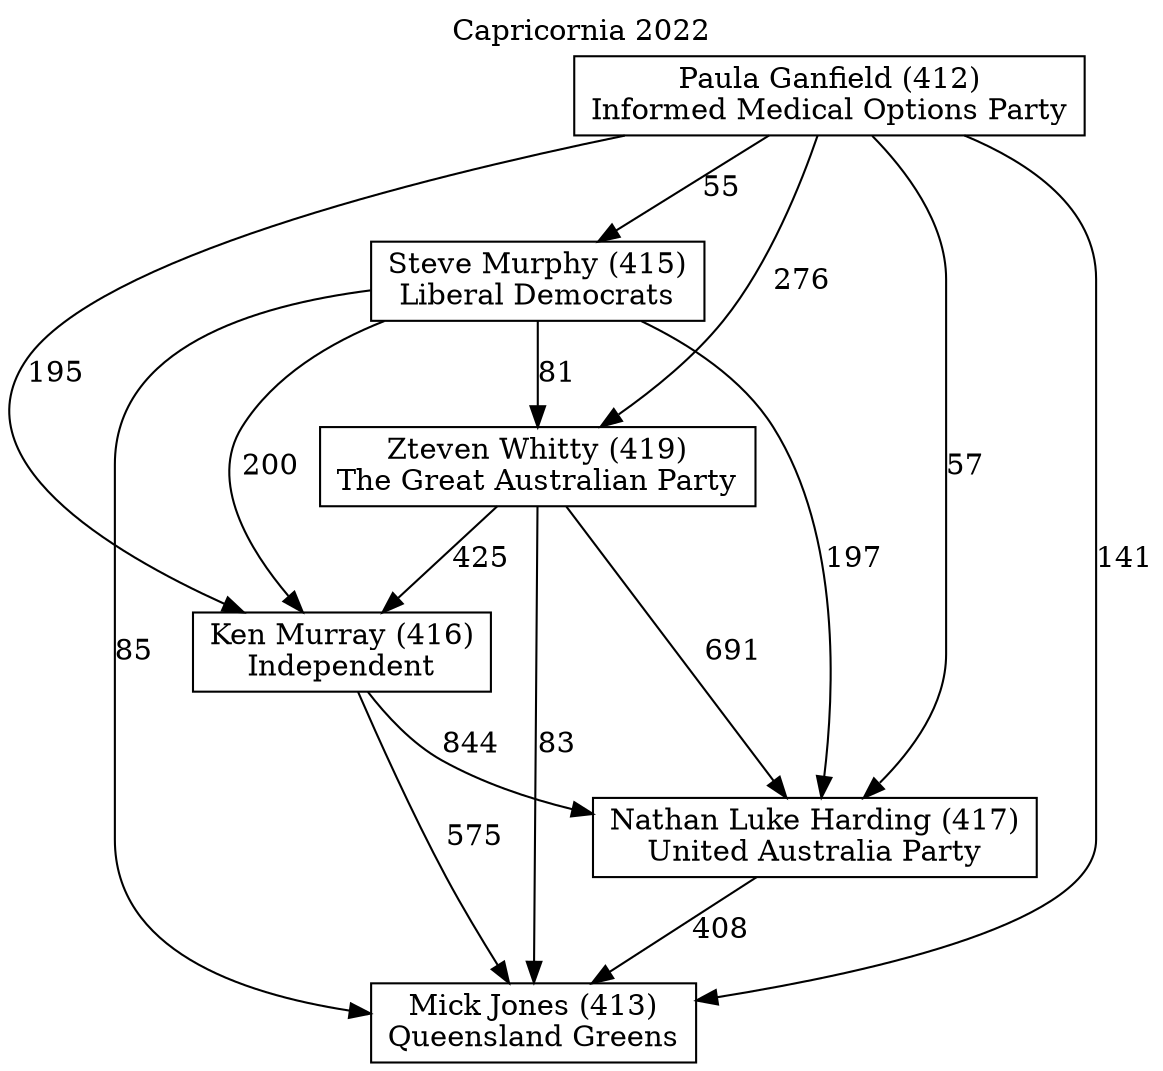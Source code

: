 // House preference flow
digraph "Mick Jones (413)_Capricornia_2022" {
	graph [label="Capricornia 2022" labelloc=t mclimit=10]
	node [shape=box]
	"Ken Murray (416)" [label="Ken Murray (416)
Independent"]
	"Mick Jones (413)" [label="Mick Jones (413)
Queensland Greens"]
	"Nathan Luke Harding (417)" [label="Nathan Luke Harding (417)
United Australia Party"]
	"Paula Ganfield (412)" [label="Paula Ganfield (412)
Informed Medical Options Party"]
	"Steve Murphy (415)" [label="Steve Murphy (415)
Liberal Democrats"]
	"Zteven Whitty (419)" [label="Zteven Whitty (419)
The Great Australian Party"]
	"Ken Murray (416)" -> "Mick Jones (413)" [label=575]
	"Ken Murray (416)" -> "Nathan Luke Harding (417)" [label=844]
	"Nathan Luke Harding (417)" -> "Mick Jones (413)" [label=408]
	"Paula Ganfield (412)" -> "Ken Murray (416)" [label=195]
	"Paula Ganfield (412)" -> "Mick Jones (413)" [label=141]
	"Paula Ganfield (412)" -> "Nathan Luke Harding (417)" [label=57]
	"Paula Ganfield (412)" -> "Steve Murphy (415)" [label=55]
	"Paula Ganfield (412)" -> "Zteven Whitty (419)" [label=276]
	"Steve Murphy (415)" -> "Ken Murray (416)" [label=200]
	"Steve Murphy (415)" -> "Mick Jones (413)" [label=85]
	"Steve Murphy (415)" -> "Nathan Luke Harding (417)" [label=197]
	"Steve Murphy (415)" -> "Zteven Whitty (419)" [label=81]
	"Zteven Whitty (419)" -> "Ken Murray (416)" [label=425]
	"Zteven Whitty (419)" -> "Mick Jones (413)" [label=83]
	"Zteven Whitty (419)" -> "Nathan Luke Harding (417)" [label=691]
}
